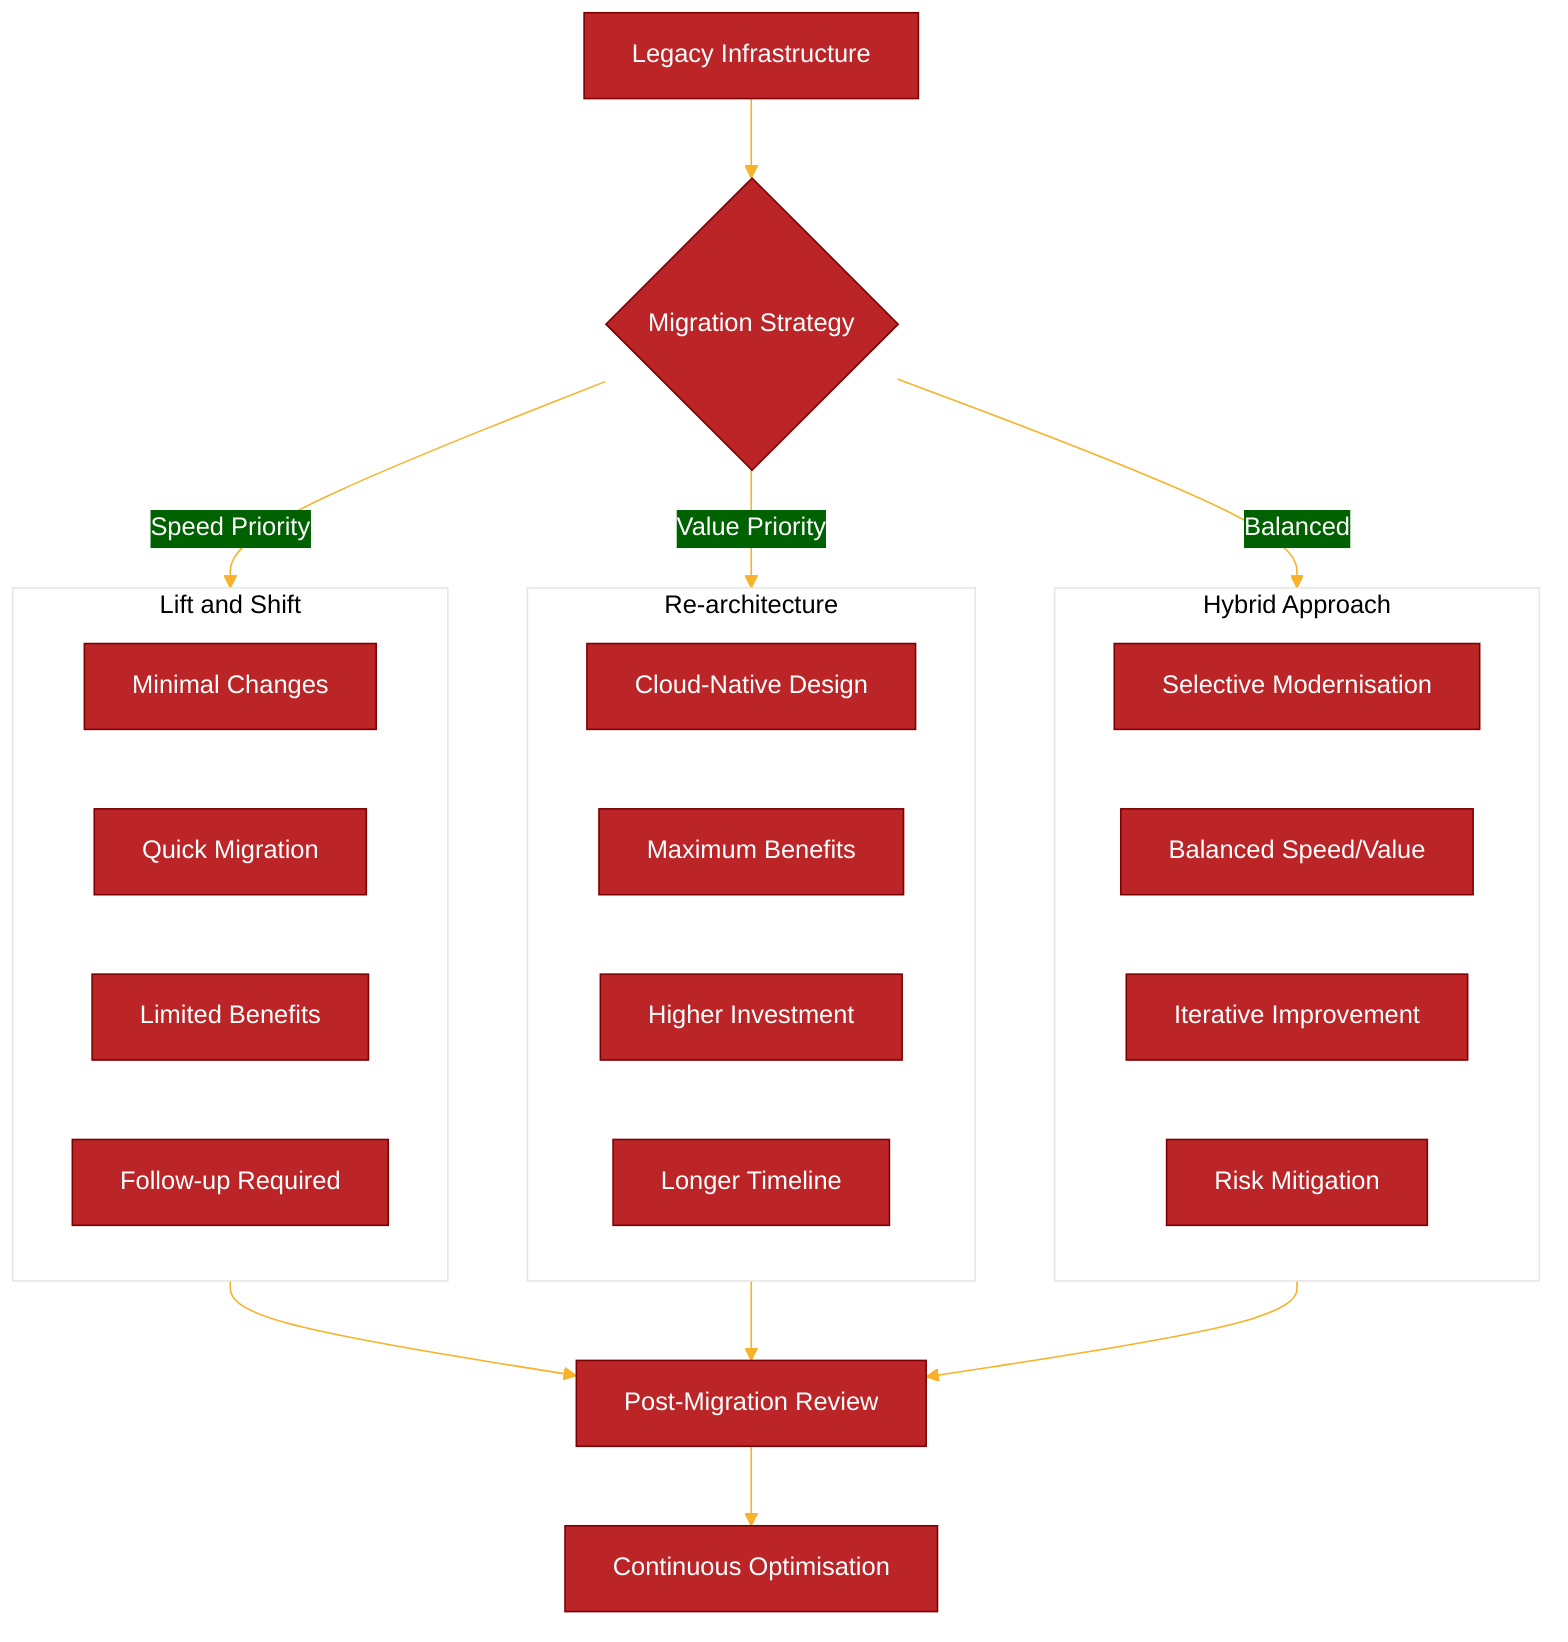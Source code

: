 ---
config:
  theme: 'base'
  themeVariables:
    primaryColor: '#BB2528'
    primaryTextColor: '#fff'
    primaryBorderColor: '#7C0000'
    lineColor: '#F8B229'
    secondaryColor: '#006100'
    tertiaryColor: '#fff'
---
graph TB
    subgraph LiftShift["Lift and Shift"]
        LS1[Minimal Changes]
        LS2[Quick Migration]
        LS3[Limited Benefits]
        LS4[Follow-up Required]
    end
    
    subgraph Rearchitect["Re-architecture"]
        RA1[Cloud-Native Design]
        RA2[Maximum Benefits]
        RA3[Higher Investment]
        RA4[Longer Timeline]
    end
    
    subgraph Hybrid["Hybrid Approach"]
        H1[Selective Modernisation]
        H2[Balanced Speed/Value]
        H3[Iterative Improvement]
        H4[Risk Mitigation]
    end
    
    Start[Legacy Infrastructure] --> Decision{Migration Strategy}
    Decision -->|Speed Priority| LiftShift
    Decision -->|Value Priority| Rearchitect
    Decision -->|Balanced| Hybrid
    
    LiftShift --> Review[Post-Migration Review]
    Rearchitect --> Review
    Hybrid --> Review
    
    Review --> Optimisation[Continuous Optimisation]